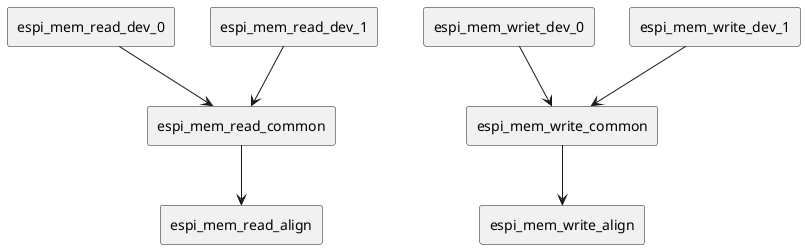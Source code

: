 @startuml
skinparam componentStyle rectangle
[espi_mem_read_dev_0]-->[espi_mem_read_common]
[espi_mem_read_dev_1]-->[espi_mem_read_common]
[espi_mem_read_common]-->[espi_mem_read_align]

[espi_mem_wriet_dev_0]-->[espi_mem_write_common]
[espi_mem_write_dev_1]-->[espi_mem_write_common]
[espi_mem_write_common]-->[espi_mem_write_align]
@enduml
@startuml
skinparam componentStyle rectangle
left to right direction
[espi_io_read_dev_0]-->[espi_io_read_common]
[espi_io_read_dev_1]-->[espi_io_read_common]
[espi_io_write_dev_0]-->[espi_io_write_common]
[espi_io_write_dev_1]-->[espi_io_write_common]
[espi_fixed_io_read]-->[espi_fixed_io_read_common]
[espi_fixed_io_write]-->[espi_fixed_io_write_common]
[espi_conf_io_read_dev]-->[espi_io_read_common]
[espi_conf_io_write_dev]-->[espi_io_write_common]
[espi_legacy_com_io_read]-->[espi_io_read_common]
[espi_legacy_com_io_read]-->[uart_srv_legacy_com_read]
[espi_legacy_com_io_write]-->[espi_io_write_common]
[espi_legacy_com_io_write]-->[uart_srv_legacy_com_write]
[espi_fixed_io_read_common]->[espi_fixed_io_read_shadow]
[espi_fixed_io_read_common]-->[espi_io_read_common]
[espi_fixed_io_write_common]->[espi_fixed_io_write_shadow]
[espi_fixed_io_write_common]-->[espi_io_write_common]
@enduml
